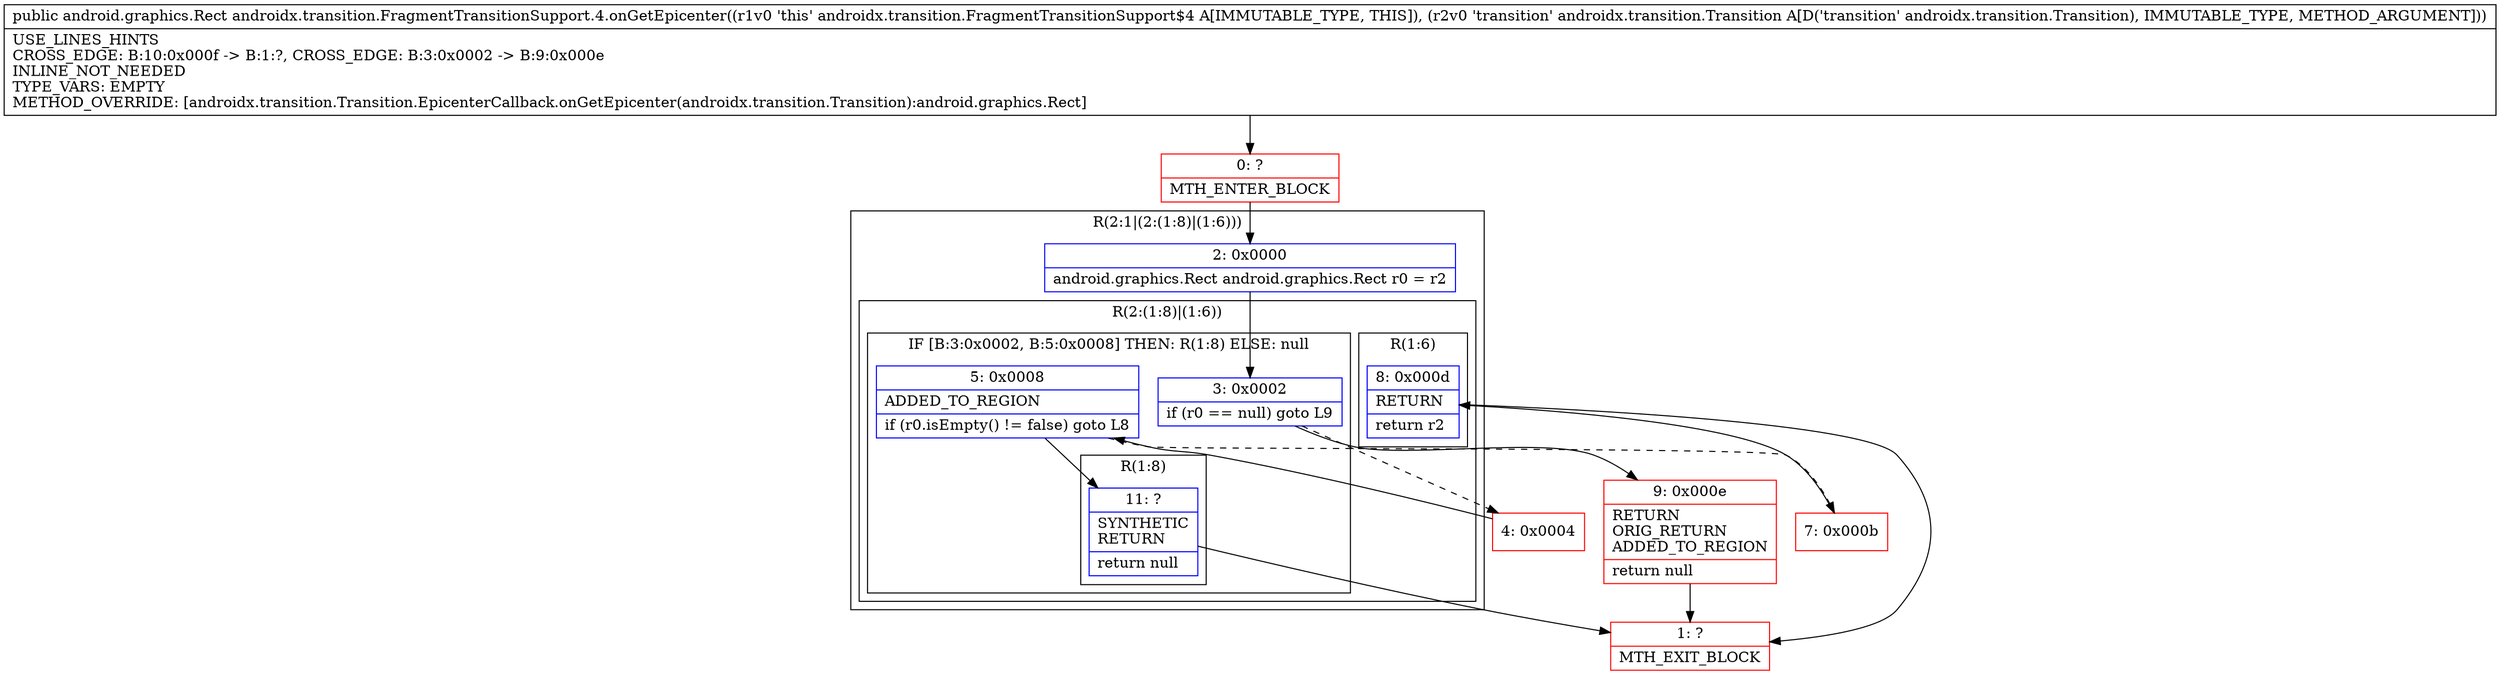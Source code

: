 digraph "CFG forandroidx.transition.FragmentTransitionSupport.4.onGetEpicenter(Landroidx\/transition\/Transition;)Landroid\/graphics\/Rect;" {
subgraph cluster_Region_1786414286 {
label = "R(2:1|(2:(1:8)|(1:6)))";
node [shape=record,color=blue];
Node_2 [shape=record,label="{2\:\ 0x0000|android.graphics.Rect android.graphics.Rect r0 = r2\l}"];
subgraph cluster_Region_716869905 {
label = "R(2:(1:8)|(1:6))";
node [shape=record,color=blue];
subgraph cluster_IfRegion_1552993457 {
label = "IF [B:3:0x0002, B:5:0x0008] THEN: R(1:8) ELSE: null";
node [shape=record,color=blue];
Node_3 [shape=record,label="{3\:\ 0x0002|if (r0 == null) goto L9\l}"];
Node_5 [shape=record,label="{5\:\ 0x0008|ADDED_TO_REGION\l|if (r0.isEmpty() != false) goto L8\l}"];
subgraph cluster_Region_467576005 {
label = "R(1:8)";
node [shape=record,color=blue];
Node_11 [shape=record,label="{11\:\ ?|SYNTHETIC\lRETURN\l|return null\l}"];
}
}
subgraph cluster_Region_566513502 {
label = "R(1:6)";
node [shape=record,color=blue];
Node_8 [shape=record,label="{8\:\ 0x000d|RETURN\l|return r2\l}"];
}
}
}
Node_0 [shape=record,color=red,label="{0\:\ ?|MTH_ENTER_BLOCK\l}"];
Node_4 [shape=record,color=red,label="{4\:\ 0x0004}"];
Node_7 [shape=record,color=red,label="{7\:\ 0x000b}"];
Node_1 [shape=record,color=red,label="{1\:\ ?|MTH_EXIT_BLOCK\l}"];
Node_9 [shape=record,color=red,label="{9\:\ 0x000e|RETURN\lORIG_RETURN\lADDED_TO_REGION\l|return null\l}"];
MethodNode[shape=record,label="{public android.graphics.Rect androidx.transition.FragmentTransitionSupport.4.onGetEpicenter((r1v0 'this' androidx.transition.FragmentTransitionSupport$4 A[IMMUTABLE_TYPE, THIS]), (r2v0 'transition' androidx.transition.Transition A[D('transition' androidx.transition.Transition), IMMUTABLE_TYPE, METHOD_ARGUMENT]))  | USE_LINES_HINTS\lCROSS_EDGE: B:10:0x000f \-\> B:1:?, CROSS_EDGE: B:3:0x0002 \-\> B:9:0x000e\lINLINE_NOT_NEEDED\lTYPE_VARS: EMPTY\lMETHOD_OVERRIDE: [androidx.transition.Transition.EpicenterCallback.onGetEpicenter(androidx.transition.Transition):android.graphics.Rect]\l}"];
MethodNode -> Node_0;Node_2 -> Node_3;
Node_3 -> Node_4[style=dashed];
Node_3 -> Node_9;
Node_5 -> Node_7[style=dashed];
Node_5 -> Node_11;
Node_11 -> Node_1;
Node_8 -> Node_1;
Node_0 -> Node_2;
Node_4 -> Node_5;
Node_7 -> Node_8;
Node_9 -> Node_1;
}


